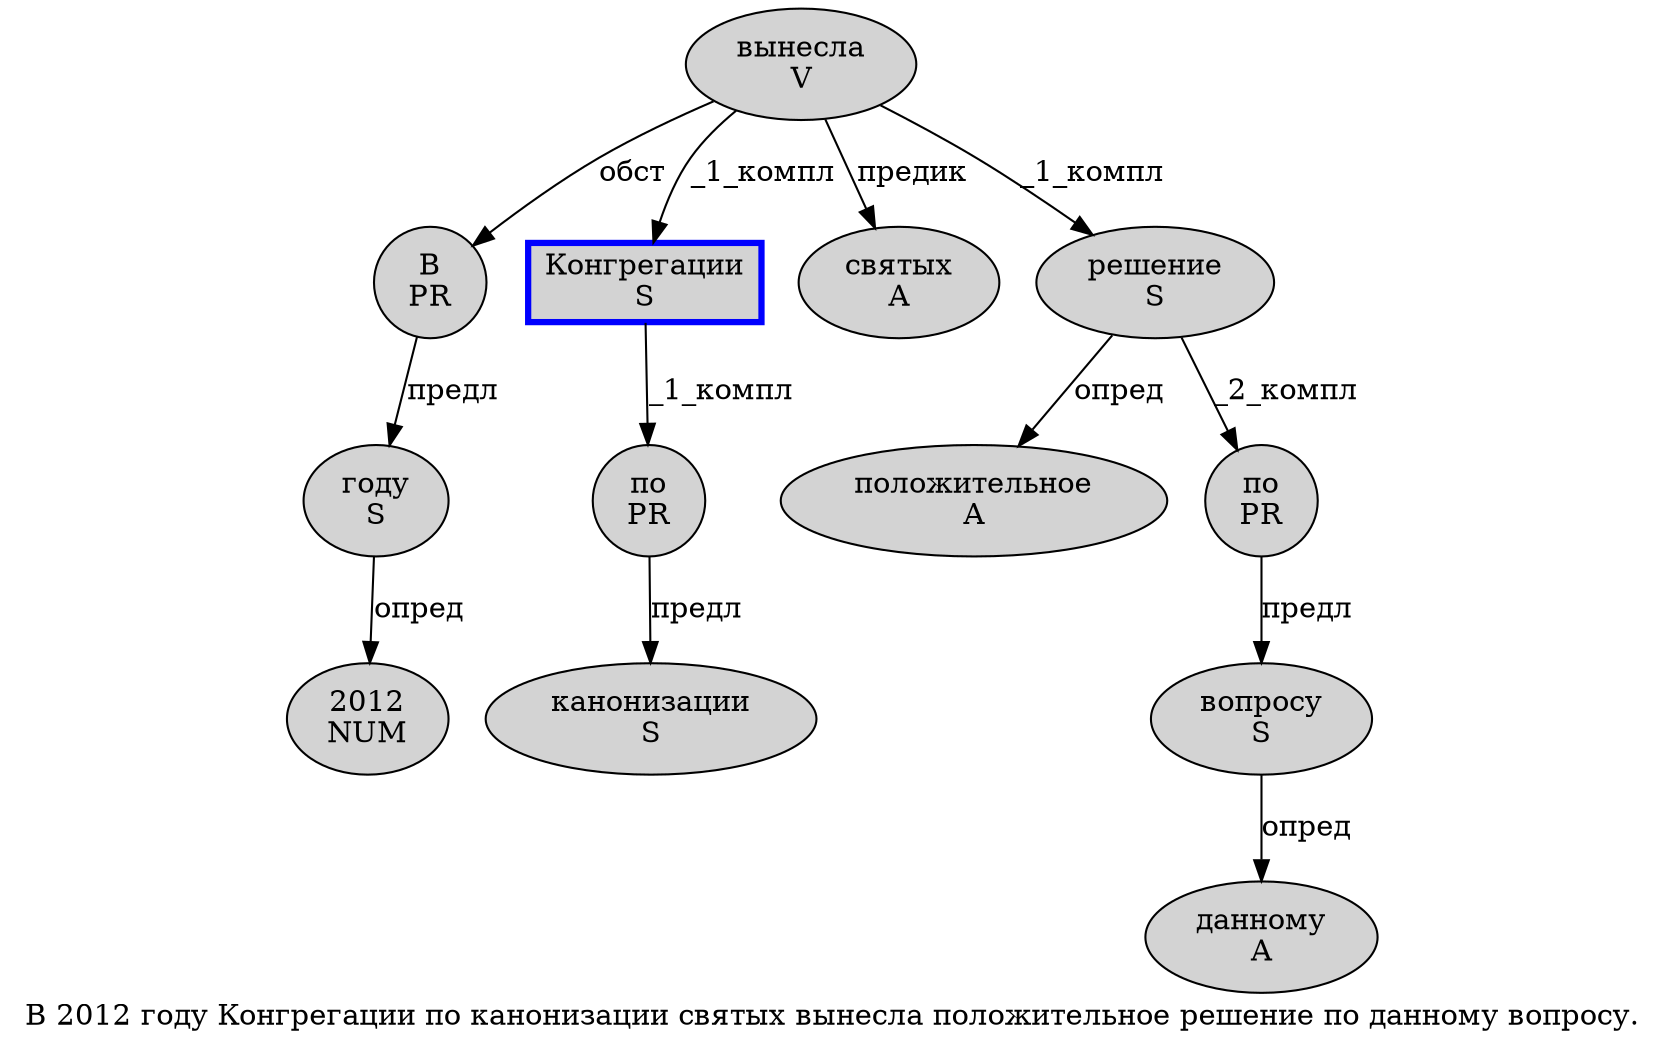 digraph SENTENCE_1571 {
	graph [label="В 2012 году Конгрегации по канонизации святых вынесла положительное решение по данному вопросу."]
	node [style=filled]
		0 [label="В
PR" color="" fillcolor=lightgray penwidth=1 shape=ellipse]
		1 [label="2012
NUM" color="" fillcolor=lightgray penwidth=1 shape=ellipse]
		2 [label="году
S" color="" fillcolor=lightgray penwidth=1 shape=ellipse]
		3 [label="Конгрегации
S" color=blue fillcolor=lightgray penwidth=3 shape=box]
		4 [label="по
PR" color="" fillcolor=lightgray penwidth=1 shape=ellipse]
		5 [label="канонизации
S" color="" fillcolor=lightgray penwidth=1 shape=ellipse]
		6 [label="святых
A" color="" fillcolor=lightgray penwidth=1 shape=ellipse]
		7 [label="вынесла
V" color="" fillcolor=lightgray penwidth=1 shape=ellipse]
		8 [label="положительное
A" color="" fillcolor=lightgray penwidth=1 shape=ellipse]
		9 [label="решение
S" color="" fillcolor=lightgray penwidth=1 shape=ellipse]
		10 [label="по
PR" color="" fillcolor=lightgray penwidth=1 shape=ellipse]
		11 [label="данному
A" color="" fillcolor=lightgray penwidth=1 shape=ellipse]
		12 [label="вопросу
S" color="" fillcolor=lightgray penwidth=1 shape=ellipse]
			7 -> 0 [label="обст"]
			7 -> 3 [label="_1_компл"]
			7 -> 6 [label="предик"]
			7 -> 9 [label="_1_компл"]
			0 -> 2 [label="предл"]
			10 -> 12 [label="предл"]
			9 -> 8 [label="опред"]
			9 -> 10 [label="_2_компл"]
			4 -> 5 [label="предл"]
			3 -> 4 [label="_1_компл"]
			2 -> 1 [label="опред"]
			12 -> 11 [label="опред"]
}